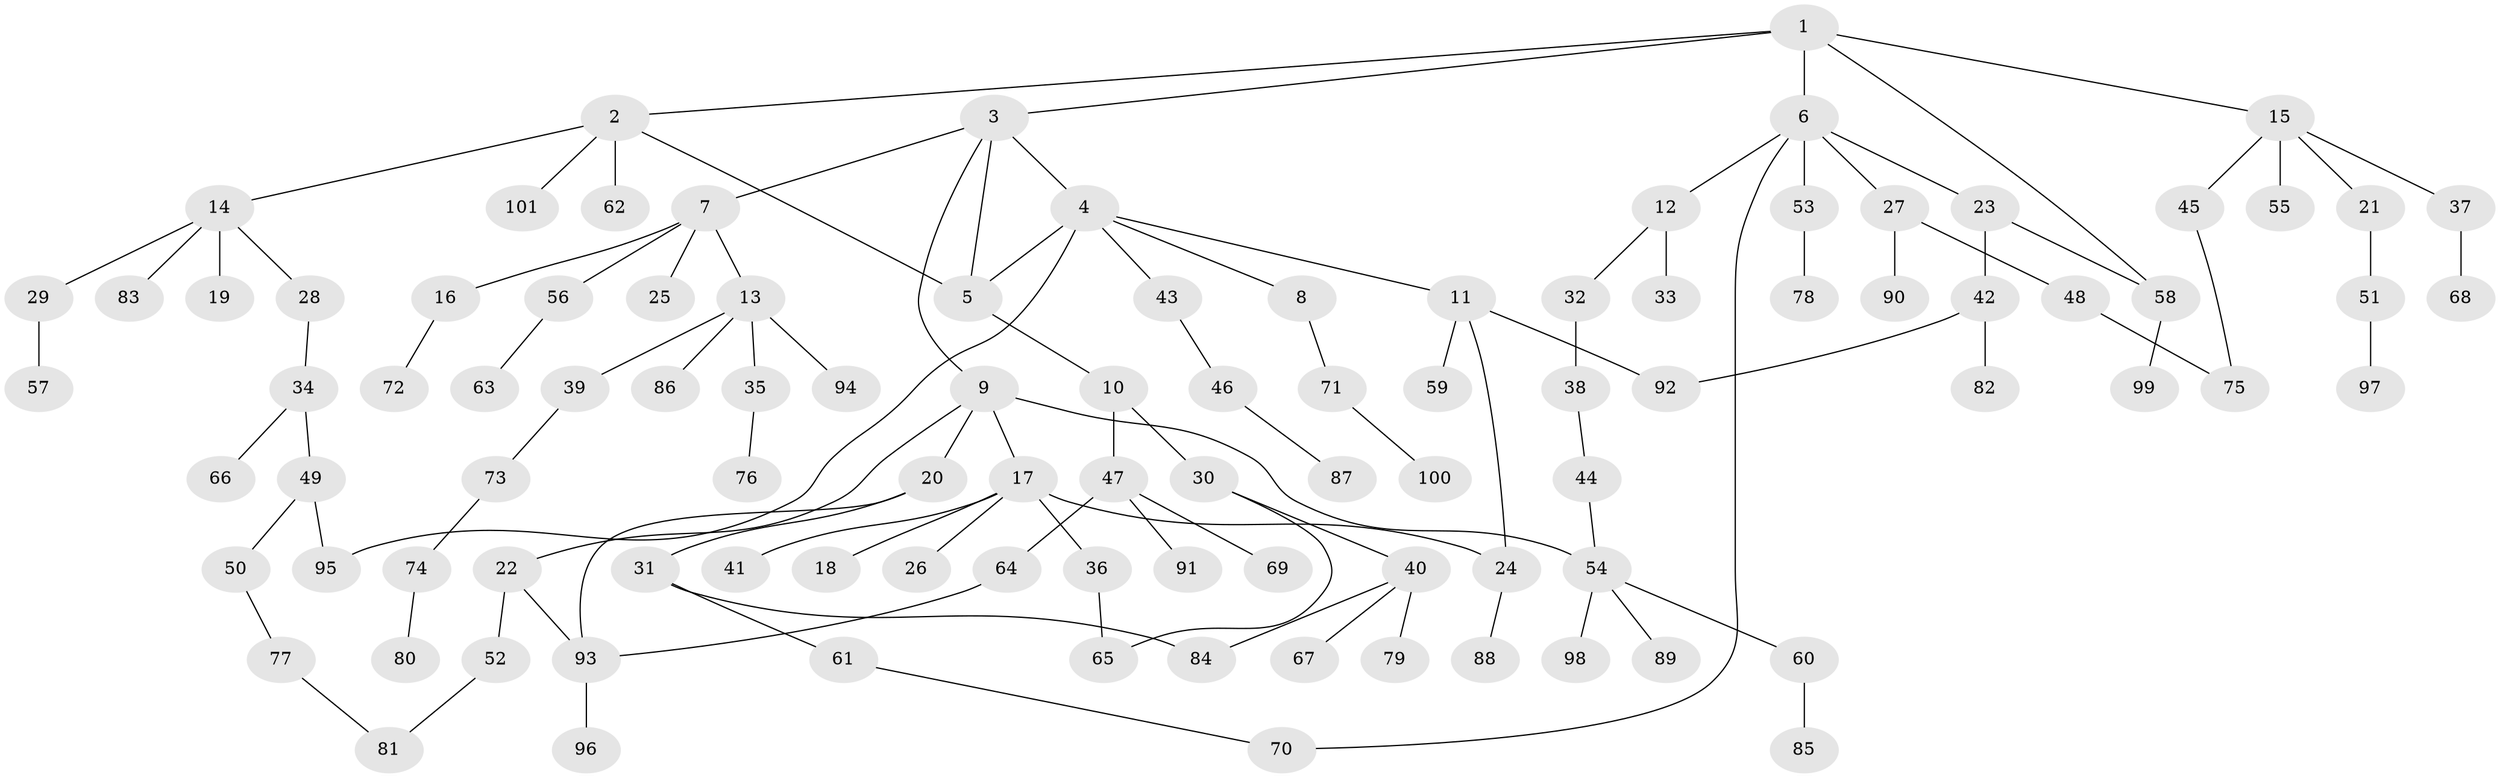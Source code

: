 // coarse degree distribution, {5: 0.056338028169014086, 6: 0.028169014084507043, 4: 0.09859154929577464, 2: 0.39436619718309857, 3: 0.15492957746478872, 1: 0.2676056338028169}
// Generated by graph-tools (version 1.1) at 2025/36/03/04/25 23:36:13]
// undirected, 101 vertices, 114 edges
graph export_dot {
  node [color=gray90,style=filled];
  1;
  2;
  3;
  4;
  5;
  6;
  7;
  8;
  9;
  10;
  11;
  12;
  13;
  14;
  15;
  16;
  17;
  18;
  19;
  20;
  21;
  22;
  23;
  24;
  25;
  26;
  27;
  28;
  29;
  30;
  31;
  32;
  33;
  34;
  35;
  36;
  37;
  38;
  39;
  40;
  41;
  42;
  43;
  44;
  45;
  46;
  47;
  48;
  49;
  50;
  51;
  52;
  53;
  54;
  55;
  56;
  57;
  58;
  59;
  60;
  61;
  62;
  63;
  64;
  65;
  66;
  67;
  68;
  69;
  70;
  71;
  72;
  73;
  74;
  75;
  76;
  77;
  78;
  79;
  80;
  81;
  82;
  83;
  84;
  85;
  86;
  87;
  88;
  89;
  90;
  91;
  92;
  93;
  94;
  95;
  96;
  97;
  98;
  99;
  100;
  101;
  1 -- 2;
  1 -- 3;
  1 -- 6;
  1 -- 15;
  1 -- 58;
  2 -- 14;
  2 -- 62;
  2 -- 101;
  2 -- 5;
  3 -- 4;
  3 -- 7;
  3 -- 9;
  3 -- 5;
  4 -- 5;
  4 -- 8;
  4 -- 11;
  4 -- 43;
  4 -- 95;
  5 -- 10;
  6 -- 12;
  6 -- 23;
  6 -- 27;
  6 -- 53;
  6 -- 70;
  7 -- 13;
  7 -- 16;
  7 -- 25;
  7 -- 56;
  8 -- 71;
  9 -- 17;
  9 -- 20;
  9 -- 22;
  9 -- 54;
  10 -- 30;
  10 -- 47;
  11 -- 24;
  11 -- 59;
  11 -- 92;
  12 -- 32;
  12 -- 33;
  13 -- 35;
  13 -- 39;
  13 -- 86;
  13 -- 94;
  14 -- 19;
  14 -- 28;
  14 -- 29;
  14 -- 83;
  15 -- 21;
  15 -- 37;
  15 -- 45;
  15 -- 55;
  16 -- 72;
  17 -- 18;
  17 -- 26;
  17 -- 36;
  17 -- 41;
  17 -- 24;
  20 -- 31;
  20 -- 93;
  21 -- 51;
  22 -- 52;
  22 -- 93;
  23 -- 42;
  23 -- 58;
  24 -- 88;
  27 -- 48;
  27 -- 90;
  28 -- 34;
  29 -- 57;
  30 -- 40;
  30 -- 65;
  31 -- 61;
  31 -- 84;
  32 -- 38;
  34 -- 49;
  34 -- 66;
  35 -- 76;
  36 -- 65;
  37 -- 68;
  38 -- 44;
  39 -- 73;
  40 -- 67;
  40 -- 79;
  40 -- 84;
  42 -- 82;
  42 -- 92;
  43 -- 46;
  44 -- 54;
  45 -- 75;
  46 -- 87;
  47 -- 64;
  47 -- 69;
  47 -- 91;
  48 -- 75;
  49 -- 50;
  49 -- 95;
  50 -- 77;
  51 -- 97;
  52 -- 81;
  53 -- 78;
  54 -- 60;
  54 -- 89;
  54 -- 98;
  56 -- 63;
  58 -- 99;
  60 -- 85;
  61 -- 70;
  64 -- 93;
  71 -- 100;
  73 -- 74;
  74 -- 80;
  77 -- 81;
  93 -- 96;
}

